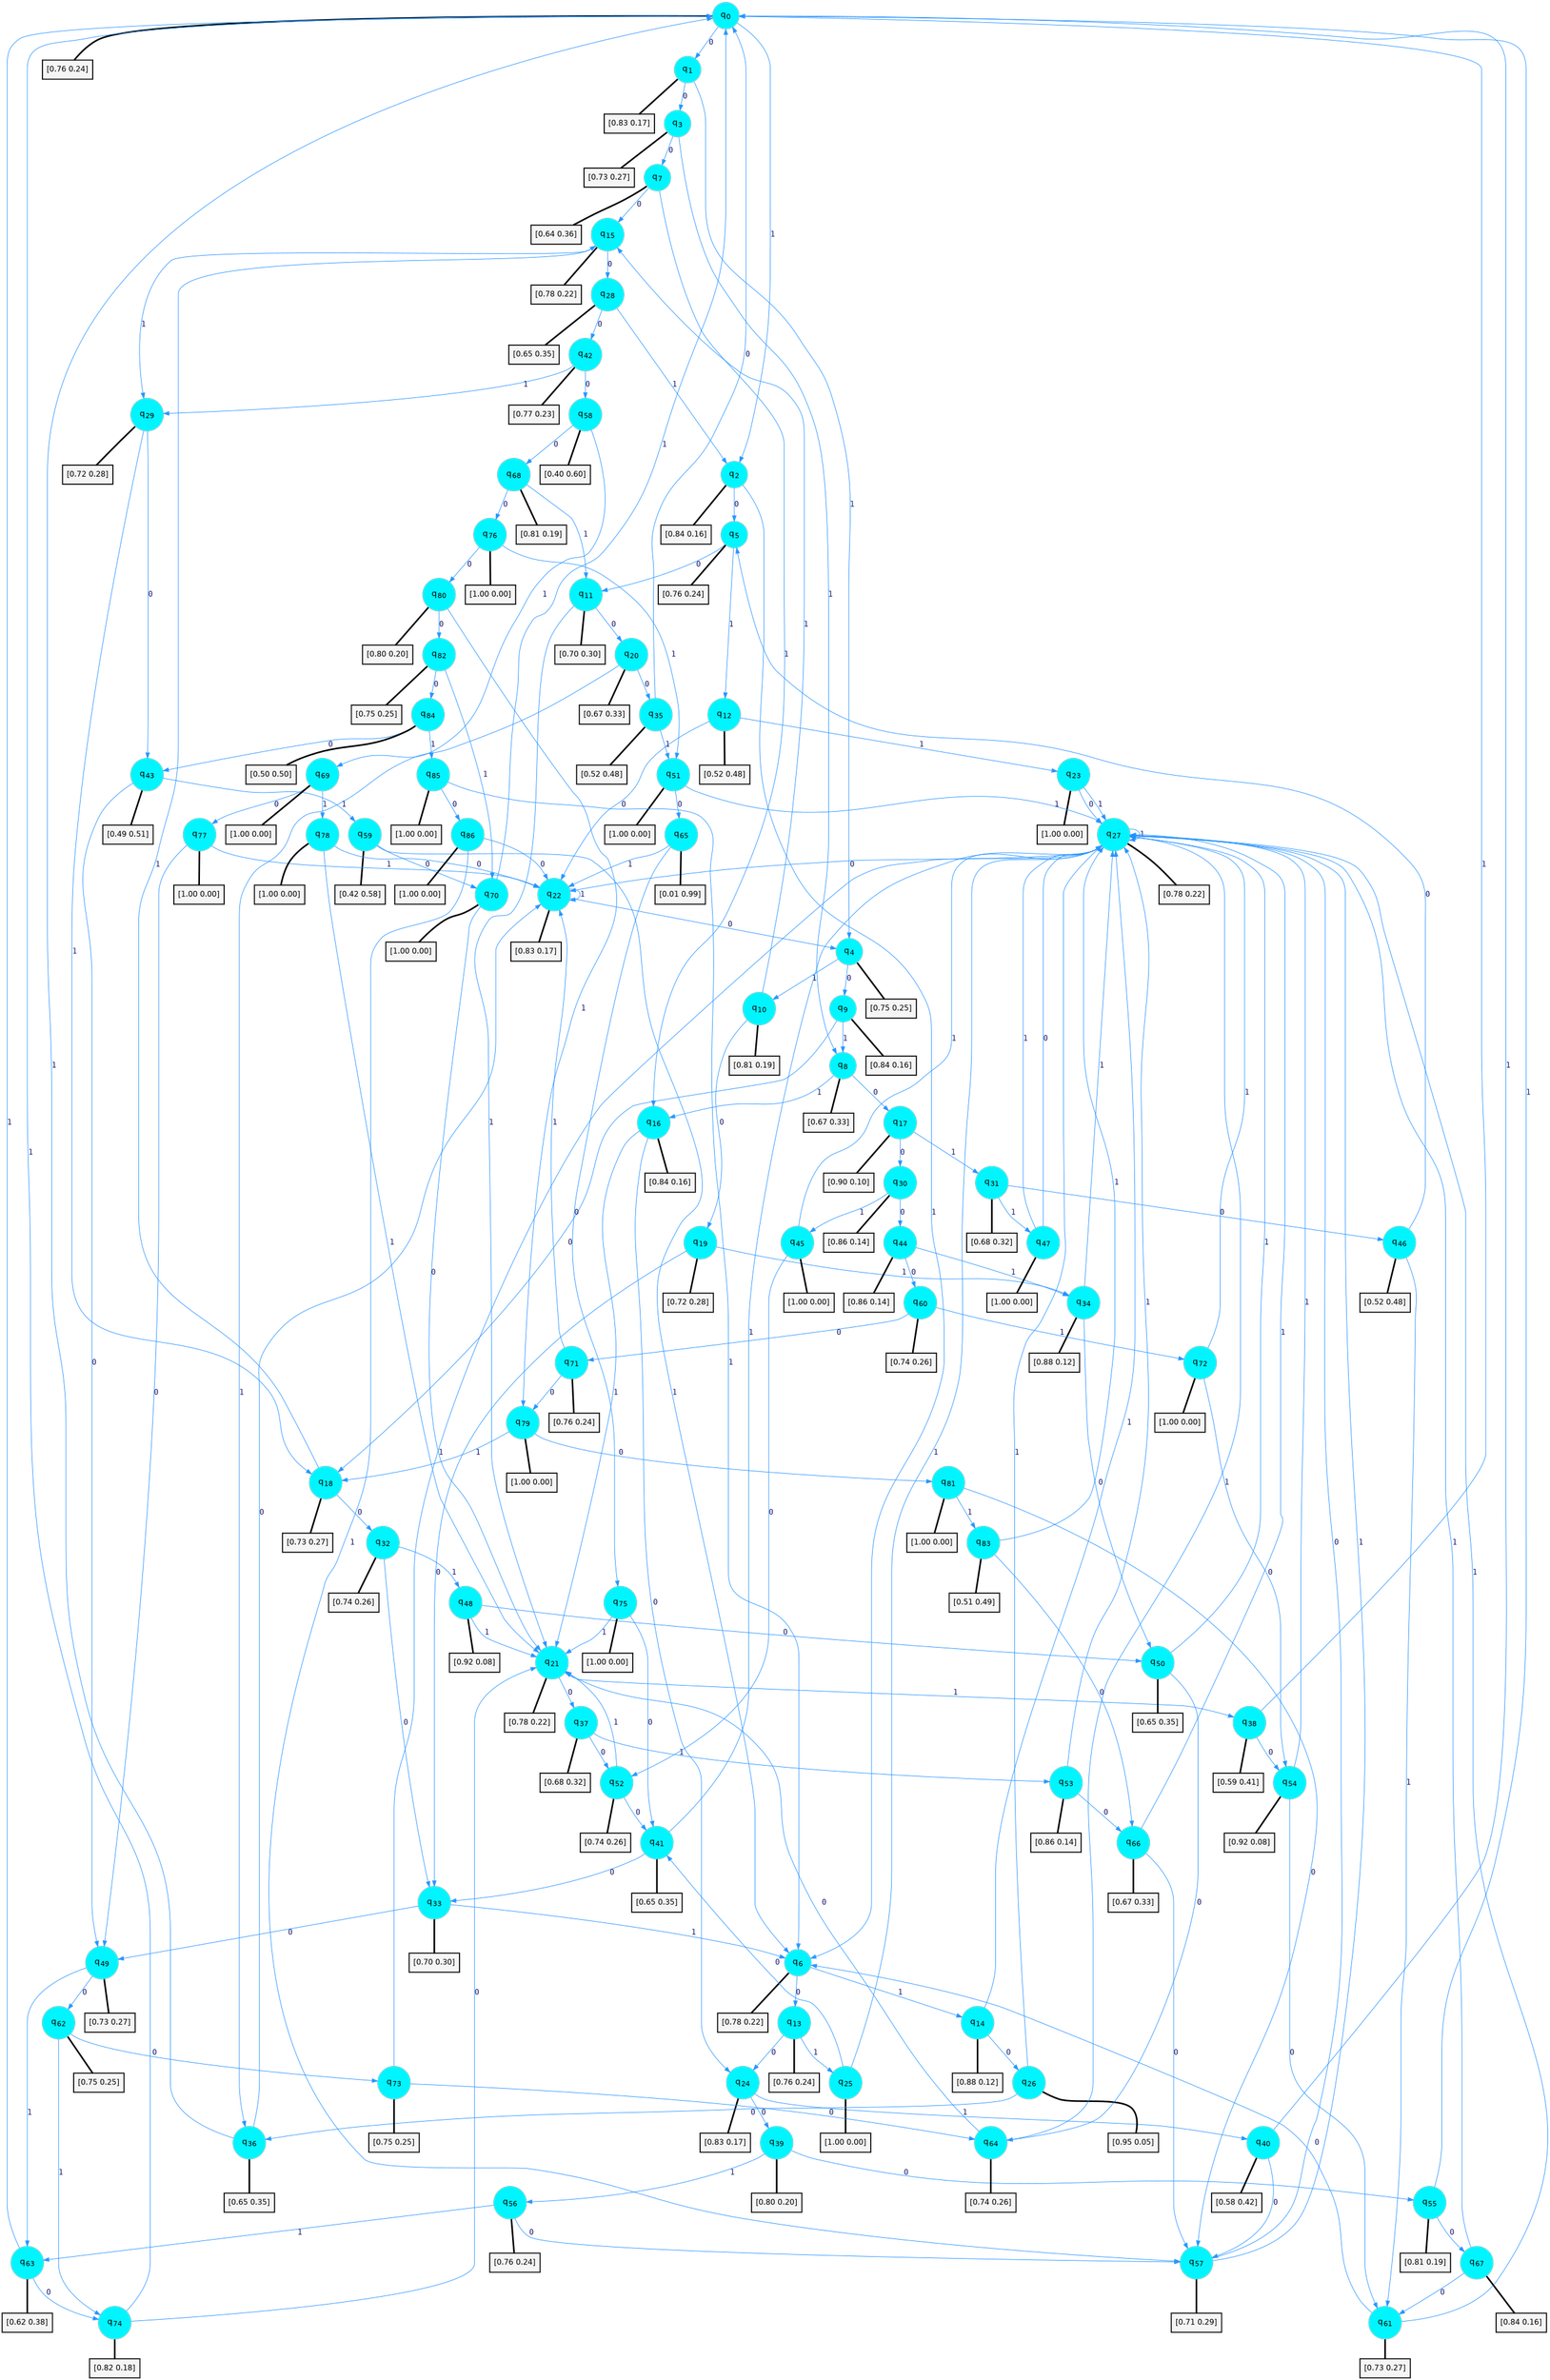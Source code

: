 digraph G {
graph [
bgcolor=transparent, dpi=300, rankdir=TD, size="40,25"];
node [
color=gray, fillcolor=turquoise1, fontcolor=black, fontname=Helvetica, fontsize=16, fontweight=bold, shape=circle, style=filled];
edge [
arrowsize=1, color=dodgerblue1, fontcolor=midnightblue, fontname=courier, fontweight=bold, penwidth=1, style=solid, weight=20];
0[label=<q<SUB>0</SUB>>];
1[label=<q<SUB>1</SUB>>];
2[label=<q<SUB>2</SUB>>];
3[label=<q<SUB>3</SUB>>];
4[label=<q<SUB>4</SUB>>];
5[label=<q<SUB>5</SUB>>];
6[label=<q<SUB>6</SUB>>];
7[label=<q<SUB>7</SUB>>];
8[label=<q<SUB>8</SUB>>];
9[label=<q<SUB>9</SUB>>];
10[label=<q<SUB>10</SUB>>];
11[label=<q<SUB>11</SUB>>];
12[label=<q<SUB>12</SUB>>];
13[label=<q<SUB>13</SUB>>];
14[label=<q<SUB>14</SUB>>];
15[label=<q<SUB>15</SUB>>];
16[label=<q<SUB>16</SUB>>];
17[label=<q<SUB>17</SUB>>];
18[label=<q<SUB>18</SUB>>];
19[label=<q<SUB>19</SUB>>];
20[label=<q<SUB>20</SUB>>];
21[label=<q<SUB>21</SUB>>];
22[label=<q<SUB>22</SUB>>];
23[label=<q<SUB>23</SUB>>];
24[label=<q<SUB>24</SUB>>];
25[label=<q<SUB>25</SUB>>];
26[label=<q<SUB>26</SUB>>];
27[label=<q<SUB>27</SUB>>];
28[label=<q<SUB>28</SUB>>];
29[label=<q<SUB>29</SUB>>];
30[label=<q<SUB>30</SUB>>];
31[label=<q<SUB>31</SUB>>];
32[label=<q<SUB>32</SUB>>];
33[label=<q<SUB>33</SUB>>];
34[label=<q<SUB>34</SUB>>];
35[label=<q<SUB>35</SUB>>];
36[label=<q<SUB>36</SUB>>];
37[label=<q<SUB>37</SUB>>];
38[label=<q<SUB>38</SUB>>];
39[label=<q<SUB>39</SUB>>];
40[label=<q<SUB>40</SUB>>];
41[label=<q<SUB>41</SUB>>];
42[label=<q<SUB>42</SUB>>];
43[label=<q<SUB>43</SUB>>];
44[label=<q<SUB>44</SUB>>];
45[label=<q<SUB>45</SUB>>];
46[label=<q<SUB>46</SUB>>];
47[label=<q<SUB>47</SUB>>];
48[label=<q<SUB>48</SUB>>];
49[label=<q<SUB>49</SUB>>];
50[label=<q<SUB>50</SUB>>];
51[label=<q<SUB>51</SUB>>];
52[label=<q<SUB>52</SUB>>];
53[label=<q<SUB>53</SUB>>];
54[label=<q<SUB>54</SUB>>];
55[label=<q<SUB>55</SUB>>];
56[label=<q<SUB>56</SUB>>];
57[label=<q<SUB>57</SUB>>];
58[label=<q<SUB>58</SUB>>];
59[label=<q<SUB>59</SUB>>];
60[label=<q<SUB>60</SUB>>];
61[label=<q<SUB>61</SUB>>];
62[label=<q<SUB>62</SUB>>];
63[label=<q<SUB>63</SUB>>];
64[label=<q<SUB>64</SUB>>];
65[label=<q<SUB>65</SUB>>];
66[label=<q<SUB>66</SUB>>];
67[label=<q<SUB>67</SUB>>];
68[label=<q<SUB>68</SUB>>];
69[label=<q<SUB>69</SUB>>];
70[label=<q<SUB>70</SUB>>];
71[label=<q<SUB>71</SUB>>];
72[label=<q<SUB>72</SUB>>];
73[label=<q<SUB>73</SUB>>];
74[label=<q<SUB>74</SUB>>];
75[label=<q<SUB>75</SUB>>];
76[label=<q<SUB>76</SUB>>];
77[label=<q<SUB>77</SUB>>];
78[label=<q<SUB>78</SUB>>];
79[label=<q<SUB>79</SUB>>];
80[label=<q<SUB>80</SUB>>];
81[label=<q<SUB>81</SUB>>];
82[label=<q<SUB>82</SUB>>];
83[label=<q<SUB>83</SUB>>];
84[label=<q<SUB>84</SUB>>];
85[label=<q<SUB>85</SUB>>];
86[label=<q<SUB>86</SUB>>];
87[label="[0.76 0.24]", shape=box,fontcolor=black, fontname=Helvetica, fontsize=14, penwidth=2, fillcolor=whitesmoke,color=black];
88[label="[0.83 0.17]", shape=box,fontcolor=black, fontname=Helvetica, fontsize=14, penwidth=2, fillcolor=whitesmoke,color=black];
89[label="[0.84 0.16]", shape=box,fontcolor=black, fontname=Helvetica, fontsize=14, penwidth=2, fillcolor=whitesmoke,color=black];
90[label="[0.73 0.27]", shape=box,fontcolor=black, fontname=Helvetica, fontsize=14, penwidth=2, fillcolor=whitesmoke,color=black];
91[label="[0.75 0.25]", shape=box,fontcolor=black, fontname=Helvetica, fontsize=14, penwidth=2, fillcolor=whitesmoke,color=black];
92[label="[0.76 0.24]", shape=box,fontcolor=black, fontname=Helvetica, fontsize=14, penwidth=2, fillcolor=whitesmoke,color=black];
93[label="[0.78 0.22]", shape=box,fontcolor=black, fontname=Helvetica, fontsize=14, penwidth=2, fillcolor=whitesmoke,color=black];
94[label="[0.64 0.36]", shape=box,fontcolor=black, fontname=Helvetica, fontsize=14, penwidth=2, fillcolor=whitesmoke,color=black];
95[label="[0.67 0.33]", shape=box,fontcolor=black, fontname=Helvetica, fontsize=14, penwidth=2, fillcolor=whitesmoke,color=black];
96[label="[0.84 0.16]", shape=box,fontcolor=black, fontname=Helvetica, fontsize=14, penwidth=2, fillcolor=whitesmoke,color=black];
97[label="[0.81 0.19]", shape=box,fontcolor=black, fontname=Helvetica, fontsize=14, penwidth=2, fillcolor=whitesmoke,color=black];
98[label="[0.70 0.30]", shape=box,fontcolor=black, fontname=Helvetica, fontsize=14, penwidth=2, fillcolor=whitesmoke,color=black];
99[label="[0.52 0.48]", shape=box,fontcolor=black, fontname=Helvetica, fontsize=14, penwidth=2, fillcolor=whitesmoke,color=black];
100[label="[0.76 0.24]", shape=box,fontcolor=black, fontname=Helvetica, fontsize=14, penwidth=2, fillcolor=whitesmoke,color=black];
101[label="[0.88 0.12]", shape=box,fontcolor=black, fontname=Helvetica, fontsize=14, penwidth=2, fillcolor=whitesmoke,color=black];
102[label="[0.78 0.22]", shape=box,fontcolor=black, fontname=Helvetica, fontsize=14, penwidth=2, fillcolor=whitesmoke,color=black];
103[label="[0.84 0.16]", shape=box,fontcolor=black, fontname=Helvetica, fontsize=14, penwidth=2, fillcolor=whitesmoke,color=black];
104[label="[0.90 0.10]", shape=box,fontcolor=black, fontname=Helvetica, fontsize=14, penwidth=2, fillcolor=whitesmoke,color=black];
105[label="[0.73 0.27]", shape=box,fontcolor=black, fontname=Helvetica, fontsize=14, penwidth=2, fillcolor=whitesmoke,color=black];
106[label="[0.72 0.28]", shape=box,fontcolor=black, fontname=Helvetica, fontsize=14, penwidth=2, fillcolor=whitesmoke,color=black];
107[label="[0.67 0.33]", shape=box,fontcolor=black, fontname=Helvetica, fontsize=14, penwidth=2, fillcolor=whitesmoke,color=black];
108[label="[0.78 0.22]", shape=box,fontcolor=black, fontname=Helvetica, fontsize=14, penwidth=2, fillcolor=whitesmoke,color=black];
109[label="[0.83 0.17]", shape=box,fontcolor=black, fontname=Helvetica, fontsize=14, penwidth=2, fillcolor=whitesmoke,color=black];
110[label="[1.00 0.00]", shape=box,fontcolor=black, fontname=Helvetica, fontsize=14, penwidth=2, fillcolor=whitesmoke,color=black];
111[label="[0.83 0.17]", shape=box,fontcolor=black, fontname=Helvetica, fontsize=14, penwidth=2, fillcolor=whitesmoke,color=black];
112[label="[1.00 0.00]", shape=box,fontcolor=black, fontname=Helvetica, fontsize=14, penwidth=2, fillcolor=whitesmoke,color=black];
113[label="[0.95 0.05]", shape=box,fontcolor=black, fontname=Helvetica, fontsize=14, penwidth=2, fillcolor=whitesmoke,color=black];
114[label="[0.78 0.22]", shape=box,fontcolor=black, fontname=Helvetica, fontsize=14, penwidth=2, fillcolor=whitesmoke,color=black];
115[label="[0.65 0.35]", shape=box,fontcolor=black, fontname=Helvetica, fontsize=14, penwidth=2, fillcolor=whitesmoke,color=black];
116[label="[0.72 0.28]", shape=box,fontcolor=black, fontname=Helvetica, fontsize=14, penwidth=2, fillcolor=whitesmoke,color=black];
117[label="[0.86 0.14]", shape=box,fontcolor=black, fontname=Helvetica, fontsize=14, penwidth=2, fillcolor=whitesmoke,color=black];
118[label="[0.68 0.32]", shape=box,fontcolor=black, fontname=Helvetica, fontsize=14, penwidth=2, fillcolor=whitesmoke,color=black];
119[label="[0.74 0.26]", shape=box,fontcolor=black, fontname=Helvetica, fontsize=14, penwidth=2, fillcolor=whitesmoke,color=black];
120[label="[0.70 0.30]", shape=box,fontcolor=black, fontname=Helvetica, fontsize=14, penwidth=2, fillcolor=whitesmoke,color=black];
121[label="[0.88 0.12]", shape=box,fontcolor=black, fontname=Helvetica, fontsize=14, penwidth=2, fillcolor=whitesmoke,color=black];
122[label="[0.52 0.48]", shape=box,fontcolor=black, fontname=Helvetica, fontsize=14, penwidth=2, fillcolor=whitesmoke,color=black];
123[label="[0.65 0.35]", shape=box,fontcolor=black, fontname=Helvetica, fontsize=14, penwidth=2, fillcolor=whitesmoke,color=black];
124[label="[0.68 0.32]", shape=box,fontcolor=black, fontname=Helvetica, fontsize=14, penwidth=2, fillcolor=whitesmoke,color=black];
125[label="[0.59 0.41]", shape=box,fontcolor=black, fontname=Helvetica, fontsize=14, penwidth=2, fillcolor=whitesmoke,color=black];
126[label="[0.80 0.20]", shape=box,fontcolor=black, fontname=Helvetica, fontsize=14, penwidth=2, fillcolor=whitesmoke,color=black];
127[label="[0.58 0.42]", shape=box,fontcolor=black, fontname=Helvetica, fontsize=14, penwidth=2, fillcolor=whitesmoke,color=black];
128[label="[0.65 0.35]", shape=box,fontcolor=black, fontname=Helvetica, fontsize=14, penwidth=2, fillcolor=whitesmoke,color=black];
129[label="[0.77 0.23]", shape=box,fontcolor=black, fontname=Helvetica, fontsize=14, penwidth=2, fillcolor=whitesmoke,color=black];
130[label="[0.49 0.51]", shape=box,fontcolor=black, fontname=Helvetica, fontsize=14, penwidth=2, fillcolor=whitesmoke,color=black];
131[label="[0.86 0.14]", shape=box,fontcolor=black, fontname=Helvetica, fontsize=14, penwidth=2, fillcolor=whitesmoke,color=black];
132[label="[1.00 0.00]", shape=box,fontcolor=black, fontname=Helvetica, fontsize=14, penwidth=2, fillcolor=whitesmoke,color=black];
133[label="[0.52 0.48]", shape=box,fontcolor=black, fontname=Helvetica, fontsize=14, penwidth=2, fillcolor=whitesmoke,color=black];
134[label="[1.00 0.00]", shape=box,fontcolor=black, fontname=Helvetica, fontsize=14, penwidth=2, fillcolor=whitesmoke,color=black];
135[label="[0.92 0.08]", shape=box,fontcolor=black, fontname=Helvetica, fontsize=14, penwidth=2, fillcolor=whitesmoke,color=black];
136[label="[0.73 0.27]", shape=box,fontcolor=black, fontname=Helvetica, fontsize=14, penwidth=2, fillcolor=whitesmoke,color=black];
137[label="[0.65 0.35]", shape=box,fontcolor=black, fontname=Helvetica, fontsize=14, penwidth=2, fillcolor=whitesmoke,color=black];
138[label="[1.00 0.00]", shape=box,fontcolor=black, fontname=Helvetica, fontsize=14, penwidth=2, fillcolor=whitesmoke,color=black];
139[label="[0.74 0.26]", shape=box,fontcolor=black, fontname=Helvetica, fontsize=14, penwidth=2, fillcolor=whitesmoke,color=black];
140[label="[0.86 0.14]", shape=box,fontcolor=black, fontname=Helvetica, fontsize=14, penwidth=2, fillcolor=whitesmoke,color=black];
141[label="[0.92 0.08]", shape=box,fontcolor=black, fontname=Helvetica, fontsize=14, penwidth=2, fillcolor=whitesmoke,color=black];
142[label="[0.81 0.19]", shape=box,fontcolor=black, fontname=Helvetica, fontsize=14, penwidth=2, fillcolor=whitesmoke,color=black];
143[label="[0.76 0.24]", shape=box,fontcolor=black, fontname=Helvetica, fontsize=14, penwidth=2, fillcolor=whitesmoke,color=black];
144[label="[0.71 0.29]", shape=box,fontcolor=black, fontname=Helvetica, fontsize=14, penwidth=2, fillcolor=whitesmoke,color=black];
145[label="[0.40 0.60]", shape=box,fontcolor=black, fontname=Helvetica, fontsize=14, penwidth=2, fillcolor=whitesmoke,color=black];
146[label="[0.42 0.58]", shape=box,fontcolor=black, fontname=Helvetica, fontsize=14, penwidth=2, fillcolor=whitesmoke,color=black];
147[label="[0.74 0.26]", shape=box,fontcolor=black, fontname=Helvetica, fontsize=14, penwidth=2, fillcolor=whitesmoke,color=black];
148[label="[0.73 0.27]", shape=box,fontcolor=black, fontname=Helvetica, fontsize=14, penwidth=2, fillcolor=whitesmoke,color=black];
149[label="[0.75 0.25]", shape=box,fontcolor=black, fontname=Helvetica, fontsize=14, penwidth=2, fillcolor=whitesmoke,color=black];
150[label="[0.62 0.38]", shape=box,fontcolor=black, fontname=Helvetica, fontsize=14, penwidth=2, fillcolor=whitesmoke,color=black];
151[label="[0.74 0.26]", shape=box,fontcolor=black, fontname=Helvetica, fontsize=14, penwidth=2, fillcolor=whitesmoke,color=black];
152[label="[0.01 0.99]", shape=box,fontcolor=black, fontname=Helvetica, fontsize=14, penwidth=2, fillcolor=whitesmoke,color=black];
153[label="[0.67 0.33]", shape=box,fontcolor=black, fontname=Helvetica, fontsize=14, penwidth=2, fillcolor=whitesmoke,color=black];
154[label="[0.84 0.16]", shape=box,fontcolor=black, fontname=Helvetica, fontsize=14, penwidth=2, fillcolor=whitesmoke,color=black];
155[label="[0.81 0.19]", shape=box,fontcolor=black, fontname=Helvetica, fontsize=14, penwidth=2, fillcolor=whitesmoke,color=black];
156[label="[1.00 0.00]", shape=box,fontcolor=black, fontname=Helvetica, fontsize=14, penwidth=2, fillcolor=whitesmoke,color=black];
157[label="[1.00 0.00]", shape=box,fontcolor=black, fontname=Helvetica, fontsize=14, penwidth=2, fillcolor=whitesmoke,color=black];
158[label="[0.76 0.24]", shape=box,fontcolor=black, fontname=Helvetica, fontsize=14, penwidth=2, fillcolor=whitesmoke,color=black];
159[label="[1.00 0.00]", shape=box,fontcolor=black, fontname=Helvetica, fontsize=14, penwidth=2, fillcolor=whitesmoke,color=black];
160[label="[0.75 0.25]", shape=box,fontcolor=black, fontname=Helvetica, fontsize=14, penwidth=2, fillcolor=whitesmoke,color=black];
161[label="[0.82 0.18]", shape=box,fontcolor=black, fontname=Helvetica, fontsize=14, penwidth=2, fillcolor=whitesmoke,color=black];
162[label="[1.00 0.00]", shape=box,fontcolor=black, fontname=Helvetica, fontsize=14, penwidth=2, fillcolor=whitesmoke,color=black];
163[label="[1.00 0.00]", shape=box,fontcolor=black, fontname=Helvetica, fontsize=14, penwidth=2, fillcolor=whitesmoke,color=black];
164[label="[1.00 0.00]", shape=box,fontcolor=black, fontname=Helvetica, fontsize=14, penwidth=2, fillcolor=whitesmoke,color=black];
165[label="[1.00 0.00]", shape=box,fontcolor=black, fontname=Helvetica, fontsize=14, penwidth=2, fillcolor=whitesmoke,color=black];
166[label="[1.00 0.00]", shape=box,fontcolor=black, fontname=Helvetica, fontsize=14, penwidth=2, fillcolor=whitesmoke,color=black];
167[label="[0.80 0.20]", shape=box,fontcolor=black, fontname=Helvetica, fontsize=14, penwidth=2, fillcolor=whitesmoke,color=black];
168[label="[1.00 0.00]", shape=box,fontcolor=black, fontname=Helvetica, fontsize=14, penwidth=2, fillcolor=whitesmoke,color=black];
169[label="[0.75 0.25]", shape=box,fontcolor=black, fontname=Helvetica, fontsize=14, penwidth=2, fillcolor=whitesmoke,color=black];
170[label="[0.51 0.49]", shape=box,fontcolor=black, fontname=Helvetica, fontsize=14, penwidth=2, fillcolor=whitesmoke,color=black];
171[label="[0.50 0.50]", shape=box,fontcolor=black, fontname=Helvetica, fontsize=14, penwidth=2, fillcolor=whitesmoke,color=black];
172[label="[1.00 0.00]", shape=box,fontcolor=black, fontname=Helvetica, fontsize=14, penwidth=2, fillcolor=whitesmoke,color=black];
173[label="[1.00 0.00]", shape=box,fontcolor=black, fontname=Helvetica, fontsize=14, penwidth=2, fillcolor=whitesmoke,color=black];
0->1 [label=0];
0->2 [label=1];
0->87 [arrowhead=none, penwidth=3,color=black];
1->3 [label=0];
1->4 [label=1];
1->88 [arrowhead=none, penwidth=3,color=black];
2->5 [label=0];
2->6 [label=1];
2->89 [arrowhead=none, penwidth=3,color=black];
3->7 [label=0];
3->8 [label=1];
3->90 [arrowhead=none, penwidth=3,color=black];
4->9 [label=0];
4->10 [label=1];
4->91 [arrowhead=none, penwidth=3,color=black];
5->11 [label=0];
5->12 [label=1];
5->92 [arrowhead=none, penwidth=3,color=black];
6->13 [label=0];
6->14 [label=1];
6->93 [arrowhead=none, penwidth=3,color=black];
7->15 [label=0];
7->16 [label=1];
7->94 [arrowhead=none, penwidth=3,color=black];
8->17 [label=0];
8->16 [label=1];
8->95 [arrowhead=none, penwidth=3,color=black];
9->18 [label=0];
9->8 [label=1];
9->96 [arrowhead=none, penwidth=3,color=black];
10->19 [label=0];
10->15 [label=1];
10->97 [arrowhead=none, penwidth=3,color=black];
11->20 [label=0];
11->21 [label=1];
11->98 [arrowhead=none, penwidth=3,color=black];
12->22 [label=0];
12->23 [label=1];
12->99 [arrowhead=none, penwidth=3,color=black];
13->24 [label=0];
13->25 [label=1];
13->100 [arrowhead=none, penwidth=3,color=black];
14->26 [label=0];
14->27 [label=1];
14->101 [arrowhead=none, penwidth=3,color=black];
15->28 [label=0];
15->29 [label=1];
15->102 [arrowhead=none, penwidth=3,color=black];
16->24 [label=0];
16->21 [label=1];
16->103 [arrowhead=none, penwidth=3,color=black];
17->30 [label=0];
17->31 [label=1];
17->104 [arrowhead=none, penwidth=3,color=black];
18->32 [label=0];
18->15 [label=1];
18->105 [arrowhead=none, penwidth=3,color=black];
19->33 [label=0];
19->34 [label=1];
19->106 [arrowhead=none, penwidth=3,color=black];
20->35 [label=0];
20->36 [label=1];
20->107 [arrowhead=none, penwidth=3,color=black];
21->37 [label=0];
21->38 [label=1];
21->108 [arrowhead=none, penwidth=3,color=black];
22->4 [label=0];
22->22 [label=1];
22->109 [arrowhead=none, penwidth=3,color=black];
23->27 [label=0];
23->27 [label=1];
23->110 [arrowhead=none, penwidth=3,color=black];
24->39 [label=0];
24->40 [label=1];
24->111 [arrowhead=none, penwidth=3,color=black];
25->41 [label=0];
25->27 [label=1];
25->112 [arrowhead=none, penwidth=3,color=black];
26->36 [label=0];
26->27 [label=1];
26->113 [arrowhead=none, penwidth=3,color=black];
27->22 [label=0];
27->27 [label=1];
27->114 [arrowhead=none, penwidth=3,color=black];
28->42 [label=0];
28->2 [label=1];
28->115 [arrowhead=none, penwidth=3,color=black];
29->43 [label=0];
29->18 [label=1];
29->116 [arrowhead=none, penwidth=3,color=black];
30->44 [label=0];
30->45 [label=1];
30->117 [arrowhead=none, penwidth=3,color=black];
31->46 [label=0];
31->47 [label=1];
31->118 [arrowhead=none, penwidth=3,color=black];
32->33 [label=0];
32->48 [label=1];
32->119 [arrowhead=none, penwidth=3,color=black];
33->49 [label=0];
33->6 [label=1];
33->120 [arrowhead=none, penwidth=3,color=black];
34->50 [label=0];
34->27 [label=1];
34->121 [arrowhead=none, penwidth=3,color=black];
35->0 [label=0];
35->51 [label=1];
35->122 [arrowhead=none, penwidth=3,color=black];
36->22 [label=0];
36->0 [label=1];
36->123 [arrowhead=none, penwidth=3,color=black];
37->52 [label=0];
37->53 [label=1];
37->124 [arrowhead=none, penwidth=3,color=black];
38->54 [label=0];
38->0 [label=1];
38->125 [arrowhead=none, penwidth=3,color=black];
39->55 [label=0];
39->56 [label=1];
39->126 [arrowhead=none, penwidth=3,color=black];
40->57 [label=0];
40->0 [label=1];
40->127 [arrowhead=none, penwidth=3,color=black];
41->33 [label=0];
41->27 [label=1];
41->128 [arrowhead=none, penwidth=3,color=black];
42->58 [label=0];
42->29 [label=1];
42->129 [arrowhead=none, penwidth=3,color=black];
43->49 [label=0];
43->59 [label=1];
43->130 [arrowhead=none, penwidth=3,color=black];
44->60 [label=0];
44->34 [label=1];
44->131 [arrowhead=none, penwidth=3,color=black];
45->52 [label=0];
45->27 [label=1];
45->132 [arrowhead=none, penwidth=3,color=black];
46->5 [label=0];
46->61 [label=1];
46->133 [arrowhead=none, penwidth=3,color=black];
47->27 [label=0];
47->27 [label=1];
47->134 [arrowhead=none, penwidth=3,color=black];
48->50 [label=0];
48->21 [label=1];
48->135 [arrowhead=none, penwidth=3,color=black];
49->62 [label=0];
49->63 [label=1];
49->136 [arrowhead=none, penwidth=3,color=black];
50->64 [label=0];
50->27 [label=1];
50->137 [arrowhead=none, penwidth=3,color=black];
51->65 [label=0];
51->27 [label=1];
51->138 [arrowhead=none, penwidth=3,color=black];
52->41 [label=0];
52->21 [label=1];
52->139 [arrowhead=none, penwidth=3,color=black];
53->66 [label=0];
53->27 [label=1];
53->140 [arrowhead=none, penwidth=3,color=black];
54->61 [label=0];
54->27 [label=1];
54->141 [arrowhead=none, penwidth=3,color=black];
55->67 [label=0];
55->0 [label=1];
55->142 [arrowhead=none, penwidth=3,color=black];
56->57 [label=0];
56->63 [label=1];
56->143 [arrowhead=none, penwidth=3,color=black];
57->27 [label=0];
57->27 [label=1];
57->144 [arrowhead=none, penwidth=3,color=black];
58->68 [label=0];
58->69 [label=1];
58->145 [arrowhead=none, penwidth=3,color=black];
59->70 [label=0];
59->6 [label=1];
59->146 [arrowhead=none, penwidth=3,color=black];
60->71 [label=0];
60->72 [label=1];
60->147 [arrowhead=none, penwidth=3,color=black];
61->6 [label=0];
61->27 [label=1];
61->148 [arrowhead=none, penwidth=3,color=black];
62->73 [label=0];
62->74 [label=1];
62->149 [arrowhead=none, penwidth=3,color=black];
63->74 [label=0];
63->0 [label=1];
63->150 [arrowhead=none, penwidth=3,color=black];
64->21 [label=0];
64->27 [label=1];
64->151 [arrowhead=none, penwidth=3,color=black];
65->75 [label=0];
65->22 [label=1];
65->152 [arrowhead=none, penwidth=3,color=black];
66->57 [label=0];
66->27 [label=1];
66->153 [arrowhead=none, penwidth=3,color=black];
67->61 [label=0];
67->27 [label=1];
67->154 [arrowhead=none, penwidth=3,color=black];
68->76 [label=0];
68->11 [label=1];
68->155 [arrowhead=none, penwidth=3,color=black];
69->77 [label=0];
69->78 [label=1];
69->156 [arrowhead=none, penwidth=3,color=black];
70->21 [label=0];
70->0 [label=1];
70->157 [arrowhead=none, penwidth=3,color=black];
71->79 [label=0];
71->22 [label=1];
71->158 [arrowhead=none, penwidth=3,color=black];
72->54 [label=0];
72->27 [label=1];
72->159 [arrowhead=none, penwidth=3,color=black];
73->64 [label=0];
73->27 [label=1];
73->160 [arrowhead=none, penwidth=3,color=black];
74->21 [label=0];
74->0 [label=1];
74->161 [arrowhead=none, penwidth=3,color=black];
75->41 [label=0];
75->21 [label=1];
75->162 [arrowhead=none, penwidth=3,color=black];
76->80 [label=0];
76->51 [label=1];
76->163 [arrowhead=none, penwidth=3,color=black];
77->49 [label=0];
77->22 [label=1];
77->164 [arrowhead=none, penwidth=3,color=black];
78->22 [label=0];
78->21 [label=1];
78->165 [arrowhead=none, penwidth=3,color=black];
79->81 [label=0];
79->18 [label=1];
79->166 [arrowhead=none, penwidth=3,color=black];
80->82 [label=0];
80->79 [label=1];
80->167 [arrowhead=none, penwidth=3,color=black];
81->57 [label=0];
81->83 [label=1];
81->168 [arrowhead=none, penwidth=3,color=black];
82->84 [label=0];
82->70 [label=1];
82->169 [arrowhead=none, penwidth=3,color=black];
83->66 [label=0];
83->27 [label=1];
83->170 [arrowhead=none, penwidth=3,color=black];
84->43 [label=0];
84->85 [label=1];
84->171 [arrowhead=none, penwidth=3,color=black];
85->86 [label=0];
85->6 [label=1];
85->172 [arrowhead=none, penwidth=3,color=black];
86->22 [label=0];
86->57 [label=1];
86->173 [arrowhead=none, penwidth=3,color=black];
}
